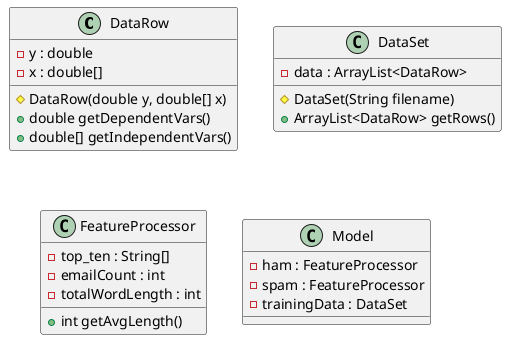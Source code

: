 @startuml "Email Sorter"


class DataRow {
    -y : double
    -x : double[]
    #DataRow(double y, double[] x)
    +double getDependentVars()
    +double[] getIndependentVars()
}

class DataSet {
    -data : ArrayList<DataRow>
    #DataSet(String filename)
    +ArrayList<DataRow> getRows()
}

class FeatureProcessor {
    -top_ten : String[]
    -emailCount : int
    -totalWordLength : int
    +int getAvgLength()
}

class Model {
    -ham : FeatureProcessor
    -spam : FeatureProcessor
    -trainingData : DataSet
}

@enduml